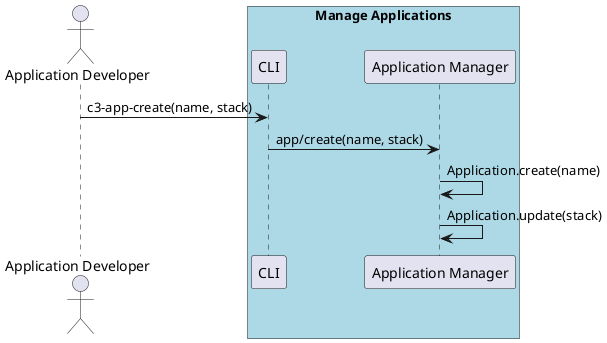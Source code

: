 @startuml
Actor "Application Developer" as A

box "Manage Applications" #lightblue
participant "CLI" as S
A -> S : c3-app-create(name, stack)
participant "Application Manager" as AM
S -> AM : app/create(name, stack)
AM -> AM : Application.create(name)
AM -> AM : Application.update(stack)
end box

@enduml
